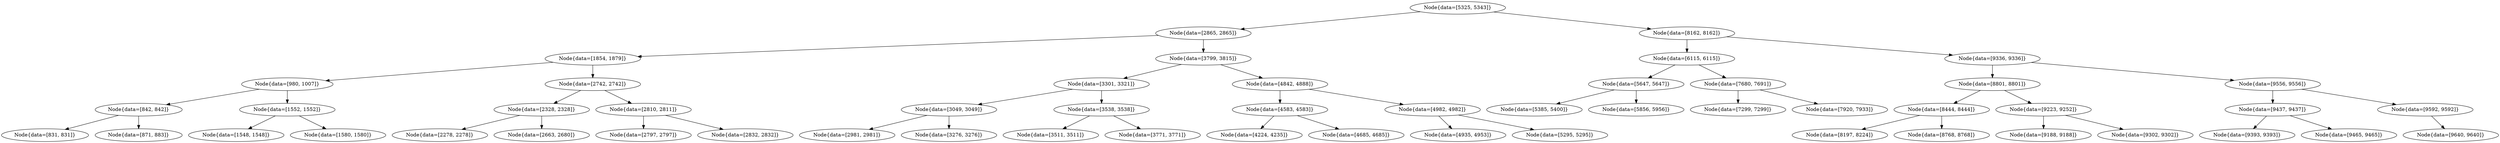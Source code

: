 digraph G{
817944369 [label="Node{data=[5325, 5343]}"]
817944369 -> 1833973673
1833973673 [label="Node{data=[2865, 2865]}"]
1833973673 -> 1110148152
1110148152 [label="Node{data=[1854, 1879]}"]
1110148152 -> 812031404
812031404 [label="Node{data=[980, 1007]}"]
812031404 -> 103394766
103394766 [label="Node{data=[842, 842]}"]
103394766 -> 1781018589
1781018589 [label="Node{data=[831, 831]}"]
103394766 -> 1950117092
1950117092 [label="Node{data=[871, 883]}"]
812031404 -> 1882395698
1882395698 [label="Node{data=[1552, 1552]}"]
1882395698 -> 1002410023
1002410023 [label="Node{data=[1548, 1548]}"]
1882395698 -> 281151050
281151050 [label="Node{data=[1580, 1580]}"]
1110148152 -> 118363130
118363130 [label="Node{data=[2742, 2742]}"]
118363130 -> 1878267309
1878267309 [label="Node{data=[2328, 2328]}"]
1878267309 -> 671981276
671981276 [label="Node{data=[2278, 2278]}"]
1878267309 -> 687685057
687685057 [label="Node{data=[2663, 2680]}"]
118363130 -> 1604020967
1604020967 [label="Node{data=[2810, 2811]}"]
1604020967 -> 277697988
277697988 [label="Node{data=[2797, 2797]}"]
1604020967 -> 1412612727
1412612727 [label="Node{data=[2832, 2832]}"]
1833973673 -> 367066629
367066629 [label="Node{data=[3799, 3815]}"]
367066629 -> 287859212
287859212 [label="Node{data=[3301, 3321]}"]
287859212 -> 1810970264
1810970264 [label="Node{data=[3049, 3049]}"]
1810970264 -> 697463019
697463019 [label="Node{data=[2981, 2981]}"]
1810970264 -> 999334666
999334666 [label="Node{data=[3276, 3276]}"]
287859212 -> 1778028150
1778028150 [label="Node{data=[3538, 3538]}"]
1778028150 -> 199041063
199041063 [label="Node{data=[3511, 3511]}"]
1778028150 -> 837946527
837946527 [label="Node{data=[3771, 3771]}"]
367066629 -> 256139608
256139608 [label="Node{data=[4842, 4888]}"]
256139608 -> 854640632
854640632 [label="Node{data=[4583, 4583]}"]
854640632 -> 1347294617
1347294617 [label="Node{data=[4224, 4235]}"]
854640632 -> 1912172027
1912172027 [label="Node{data=[4685, 4685]}"]
256139608 -> 1562090557
1562090557 [label="Node{data=[4982, 4982]}"]
1562090557 -> 1776312161
1776312161 [label="Node{data=[4935, 4953]}"]
1562090557 -> 1235381529
1235381529 [label="Node{data=[5295, 5295]}"]
817944369 -> 1930319715
1930319715 [label="Node{data=[8162, 8162]}"]
1930319715 -> 1920321355
1920321355 [label="Node{data=[6115, 6115]}"]
1920321355 -> 419792179
419792179 [label="Node{data=[5647, 5647]}"]
419792179 -> 1125509551
1125509551 [label="Node{data=[5385, 5400]}"]
419792179 -> 1109461985
1109461985 [label="Node{data=[5856, 5956]}"]
1920321355 -> 515036017
515036017 [label="Node{data=[7680, 7691]}"]
515036017 -> 732688777
732688777 [label="Node{data=[7299, 7299]}"]
515036017 -> 1201614274
1201614274 [label="Node{data=[7920, 7933]}"]
1930319715 -> 229329107
229329107 [label="Node{data=[9336, 9336]}"]
229329107 -> 92941132
92941132 [label="Node{data=[8801, 8801]}"]
92941132 -> 1901700557
1901700557 [label="Node{data=[8444, 8444]}"]
1901700557 -> 1335256857
1335256857 [label="Node{data=[8197, 8224]}"]
1901700557 -> 413946856
413946856 [label="Node{data=[8768, 8768]}"]
92941132 -> 1286134778
1286134778 [label="Node{data=[9223, 9252]}"]
1286134778 -> 1885562991
1885562991 [label="Node{data=[9188, 9188]}"]
1286134778 -> 204568533
204568533 [label="Node{data=[9302, 9302]}"]
229329107 -> 1995986600
1995986600 [label="Node{data=[9556, 9556]}"]
1995986600 -> 2089104518
2089104518 [label="Node{data=[9437, 9437]}"]
2089104518 -> 390994793
390994793 [label="Node{data=[9393, 9393]}"]
2089104518 -> 273041802
273041802 [label="Node{data=[9465, 9465]}"]
1995986600 -> 608108604
608108604 [label="Node{data=[9592, 9592]}"]
608108604 -> 1909141817
1909141817 [label="Node{data=[9640, 9640]}"]
}